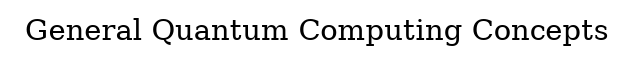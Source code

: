 digraph "General Quantum Computing Concepts" {
  labelloc= "t"
  label="General Quantum Computing Concepts"

  layout=dot
 
 
}

// (generated by Overarch with template views/view.dot.cmb)
